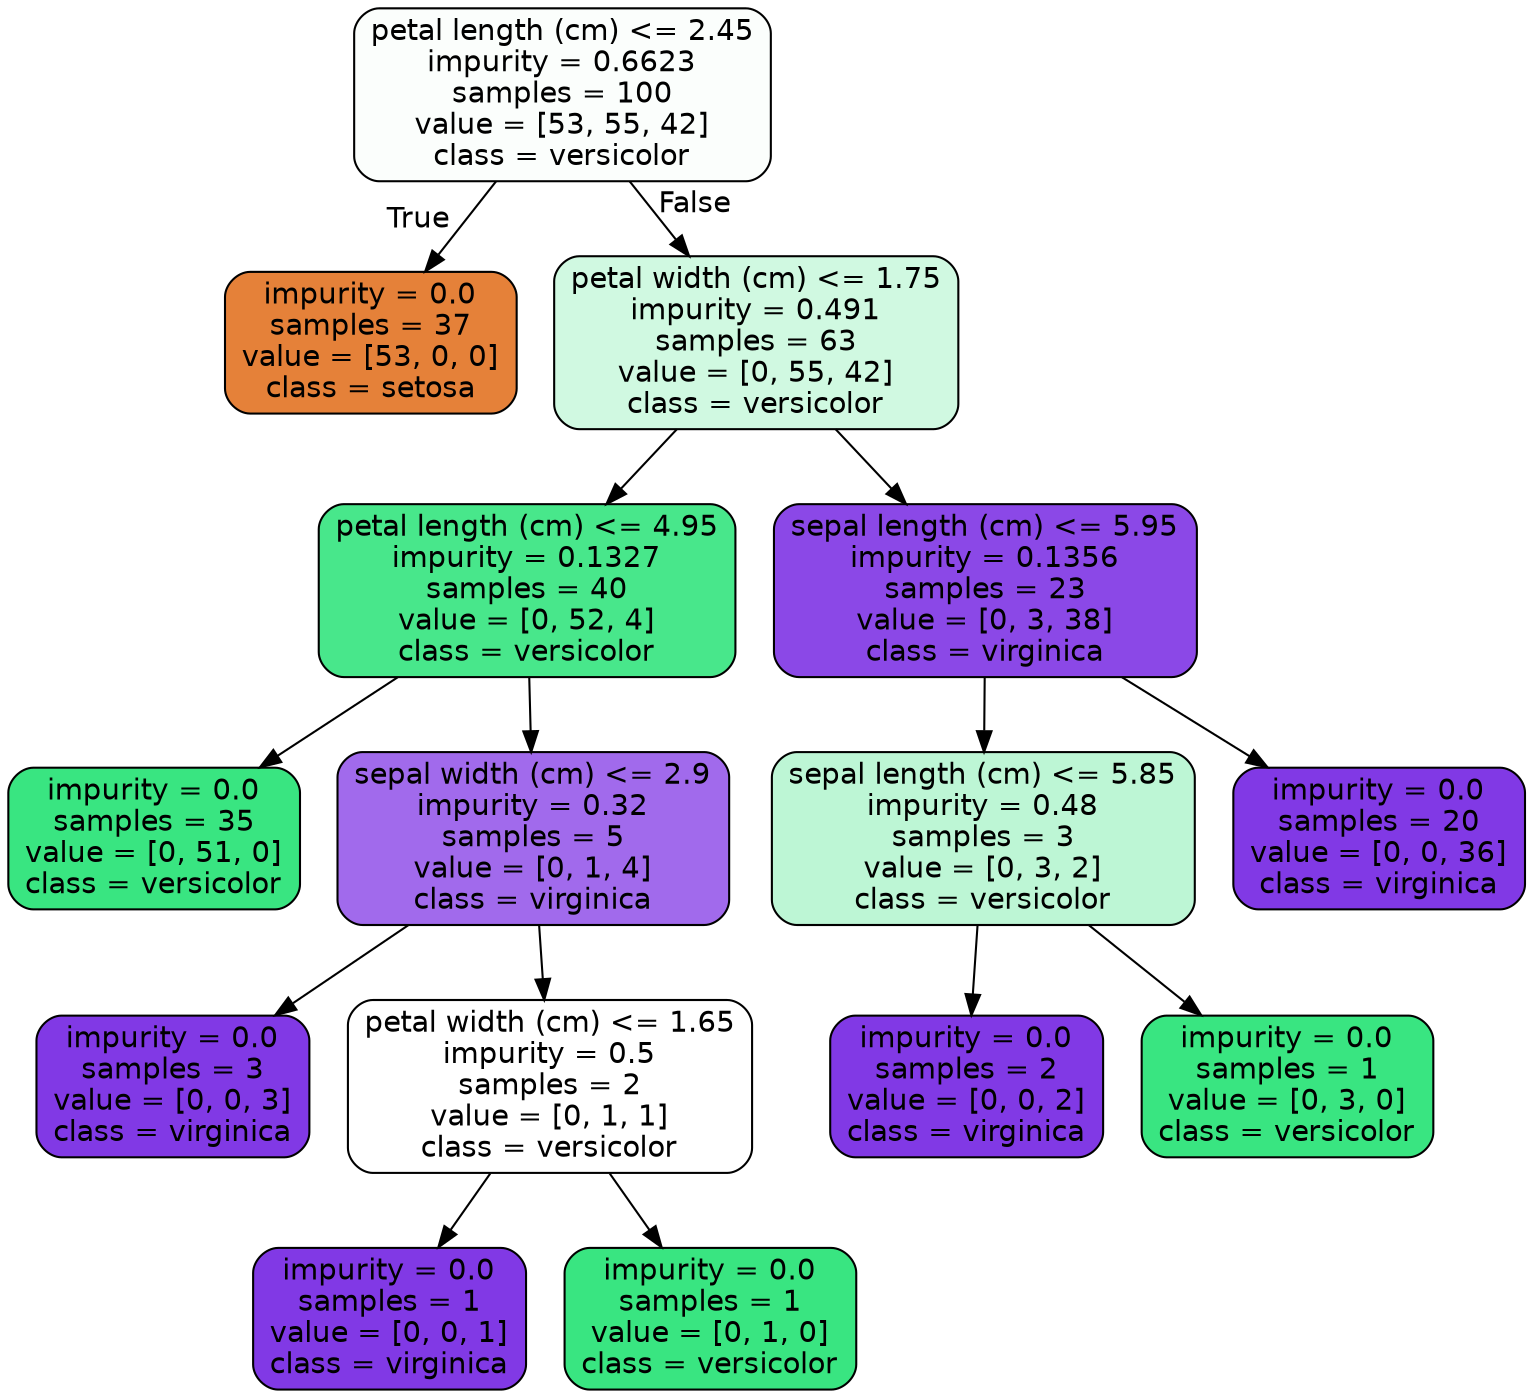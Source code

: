 digraph Tree {
node [shape=box, style="filled, rounded", color="black", fontname=helvetica] ;
edge [fontname=helvetica] ;
0 [label="petal length (cm) <= 2.45\nimpurity = 0.6623\nsamples = 100\nvalue = [53, 55, 42]\nclass = versicolor", fillcolor="#39e58105"] ;
1 [label="impurity = 0.0\nsamples = 37\nvalue = [53, 0, 0]\nclass = setosa", fillcolor="#e58139ff"] ;
0 -> 1 [labeldistance=2.5, labelangle=45, headlabel="True"] ;
2 [label="petal width (cm) <= 1.75\nimpurity = 0.491\nsamples = 63\nvalue = [0, 55, 42]\nclass = versicolor", fillcolor="#39e5813c"] ;
0 -> 2 [labeldistance=2.5, labelangle=-45, headlabel="False"] ;
3 [label="petal length (cm) <= 4.95\nimpurity = 0.1327\nsamples = 40\nvalue = [0, 52, 4]\nclass = versicolor", fillcolor="#39e581eb"] ;
2 -> 3 ;
4 [label="impurity = 0.0\nsamples = 35\nvalue = [0, 51, 0]\nclass = versicolor", fillcolor="#39e581ff"] ;
3 -> 4 ;
5 [label="sepal width (cm) <= 2.9\nimpurity = 0.32\nsamples = 5\nvalue = [0, 1, 4]\nclass = virginica", fillcolor="#8139e5bf"] ;
3 -> 5 ;
6 [label="impurity = 0.0\nsamples = 3\nvalue = [0, 0, 3]\nclass = virginica", fillcolor="#8139e5ff"] ;
5 -> 6 ;
7 [label="petal width (cm) <= 1.65\nimpurity = 0.5\nsamples = 2\nvalue = [0, 1, 1]\nclass = versicolor", fillcolor="#39e58100"] ;
5 -> 7 ;
8 [label="impurity = 0.0\nsamples = 1\nvalue = [0, 0, 1]\nclass = virginica", fillcolor="#8139e5ff"] ;
7 -> 8 ;
9 [label="impurity = 0.0\nsamples = 1\nvalue = [0, 1, 0]\nclass = versicolor", fillcolor="#39e581ff"] ;
7 -> 9 ;
10 [label="sepal length (cm) <= 5.95\nimpurity = 0.1356\nsamples = 23\nvalue = [0, 3, 38]\nclass = virginica", fillcolor="#8139e5eb"] ;
2 -> 10 ;
11 [label="sepal length (cm) <= 5.85\nimpurity = 0.48\nsamples = 3\nvalue = [0, 3, 2]\nclass = versicolor", fillcolor="#39e58155"] ;
10 -> 11 ;
12 [label="impurity = 0.0\nsamples = 2\nvalue = [0, 0, 2]\nclass = virginica", fillcolor="#8139e5ff"] ;
11 -> 12 ;
13 [label="impurity = 0.0\nsamples = 1\nvalue = [0, 3, 0]\nclass = versicolor", fillcolor="#39e581ff"] ;
11 -> 13 ;
14 [label="impurity = 0.0\nsamples = 20\nvalue = [0, 0, 36]\nclass = virginica", fillcolor="#8139e5ff"] ;
10 -> 14 ;
}